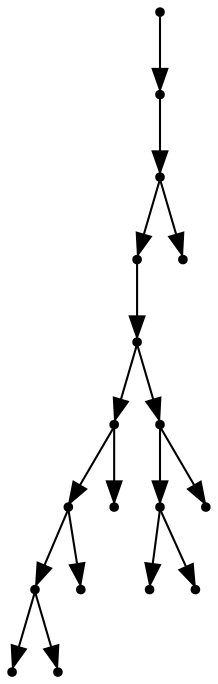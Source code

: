digraph {
  17 [shape=point];
  16 [shape=point];
  15 [shape=point];
  13 [shape=point];
  12 [shape=point];
  6 [shape=point];
  4 [shape=point];
  2 [shape=point];
  0 [shape=point];
  1 [shape=point];
  3 [shape=point];
  5 [shape=point];
  11 [shape=point];
  9 [shape=point];
  7 [shape=point];
  8 [shape=point];
  10 [shape=point];
  14 [shape=point];
17 -> 16;
16 -> 15;
15 -> 13;
13 -> 12;
12 -> 6;
6 -> 4;
4 -> 2;
2 -> 0;
2 -> 1;
4 -> 3;
6 -> 5;
12 -> 11;
11 -> 9;
9 -> 7;
9 -> 8;
11 -> 10;
15 -> 14;
}
